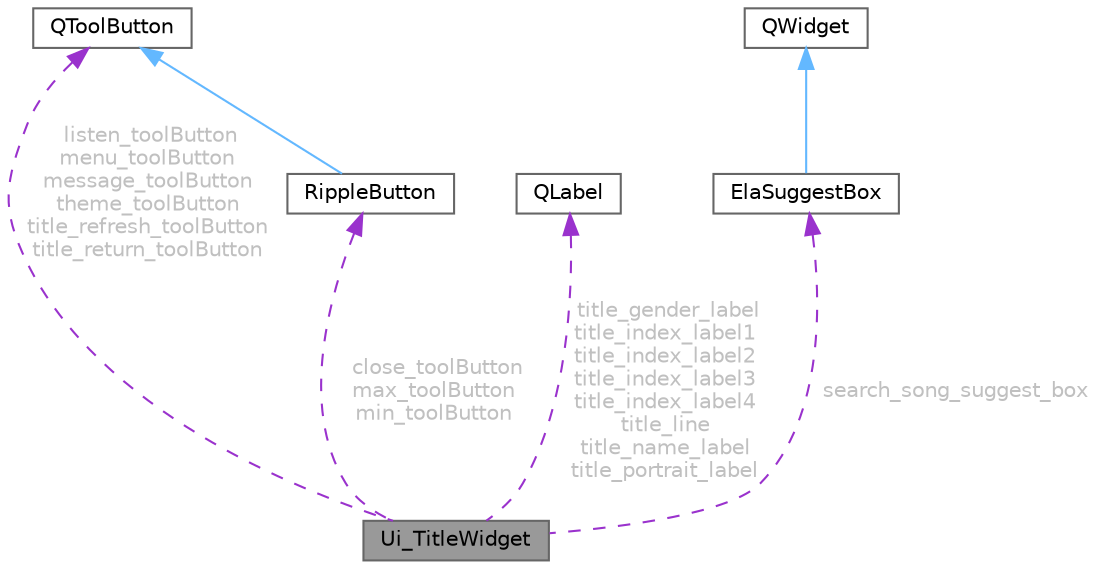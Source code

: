 digraph "Ui_TitleWidget"
{
 // LATEX_PDF_SIZE
  bgcolor="transparent";
  edge [fontname=Helvetica,fontsize=10,labelfontname=Helvetica,labelfontsize=10];
  node [fontname=Helvetica,fontsize=10,shape=box,height=0.2,width=0.4];
  Node1 [id="Node000001",label="Ui_TitleWidget",height=0.2,width=0.4,color="gray40", fillcolor="grey60", style="filled", fontcolor="black",tooltip=" "];
  Node2 -> Node1 [id="edge1_Node000001_Node000002",dir="back",color="darkorchid3",style="dashed",tooltip=" ",label=" listen_toolButton\nmenu_toolButton\nmessage_toolButton\ntheme_toolButton\ntitle_refresh_toolButton\ntitle_return_toolButton",fontcolor="grey" ];
  Node2 [id="Node000002",label="QToolButton",height=0.2,width=0.4,color="gray40", fillcolor="white", style="filled",URL="$class_q_tool_button.html",tooltip="工具按钮类"];
  Node3 -> Node1 [id="edge2_Node000001_Node000003",dir="back",color="darkorchid3",style="dashed",tooltip=" ",label=" title_gender_label\ntitle_index_label1\ntitle_index_label2\ntitle_index_label3\ntitle_index_label4\ntitle_line\ntitle_name_label\ntitle_portrait_label",fontcolor="grey" ];
  Node3 [id="Node000003",label="QLabel",height=0.2,width=0.4,color="gray40", fillcolor="white", style="filled",URL="$class_q_label.html",tooltip="标签控件类"];
  Node4 -> Node1 [id="edge3_Node000001_Node000004",dir="back",color="darkorchid3",style="dashed",tooltip=" ",label=" search_song_suggest_box",fontcolor="grey" ];
  Node4 [id="Node000004",label="ElaSuggestBox",height=0.2,width=0.4,color="gray40", fillcolor="white", style="filled",URL="$class_ela_suggest_box.html",tooltip=" "];
  Node5 -> Node4 [id="edge4_Node000004_Node000005",dir="back",color="steelblue1",style="solid",tooltip=" "];
  Node5 [id="Node000005",label="QWidget",height=0.2,width=0.4,color="gray40", fillcolor="white", style="filled",tooltip=" "];
  Node6 -> Node1 [id="edge5_Node000001_Node000006",dir="back",color="darkorchid3",style="dashed",tooltip=" ",label=" close_toolButton\nmax_toolButton\nmin_toolButton",fontcolor="grey" ];
  Node6 [id="Node000006",label="RippleButton",height=0.2,width=0.4,color="gray40", fillcolor="white", style="filled",URL="$class_ripple_button.html",tooltip="带涟漪效果的按钮类，支持阴影和自定义图标"];
  Node2 -> Node6 [id="edge6_Node000006_Node000002",dir="back",color="steelblue1",style="solid",tooltip=" "];
}
